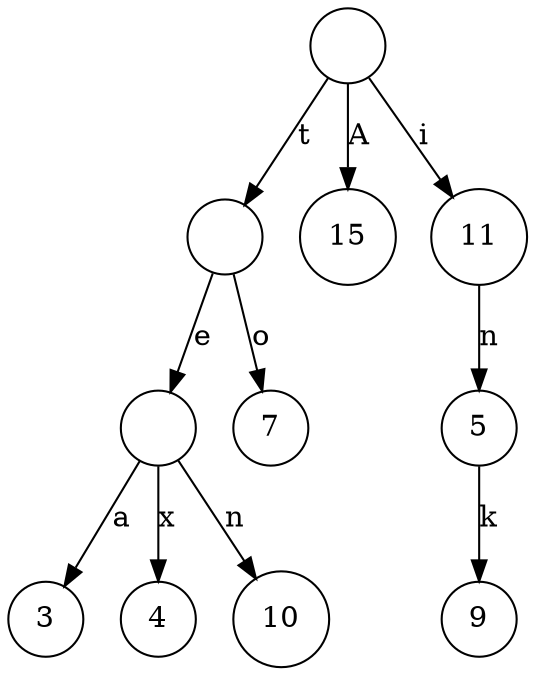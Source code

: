 //
// dot -Tpng trie.dot > trie.png
//

digraph trie {
  size="4,6"

  root [label="", shape=circle]

  n_0 [label="", shape=circle]
  n15 [label="15", shape=circle]
  n11 [label="11", shape=circle]

  n_1 [label="", shape=circle]
  n7  [label="7", shape=circle]
  n5  [label="5", shape=circle]
  n3  [label="3", shape=circle]
  n4  [label="4", shape=circle]
  n10 [label="10", shape=circle]
  n9  [label="9", shape=circle]

  root -> n_0 [label="t"]
  root -> n15 [label="A"]
  root -> n11 [label="i"]

  n_0 -> n_1 [label="e"]
  n_0 -> n7 [label="o"]

  n_1 -> n4 [label="x"]
  n_1 -> n3 [label="a"]
  n_1 -> n10 [label="n"]

  n11 -> n5 [label="n"]
  n5 -> n9 [label="k"]
}
